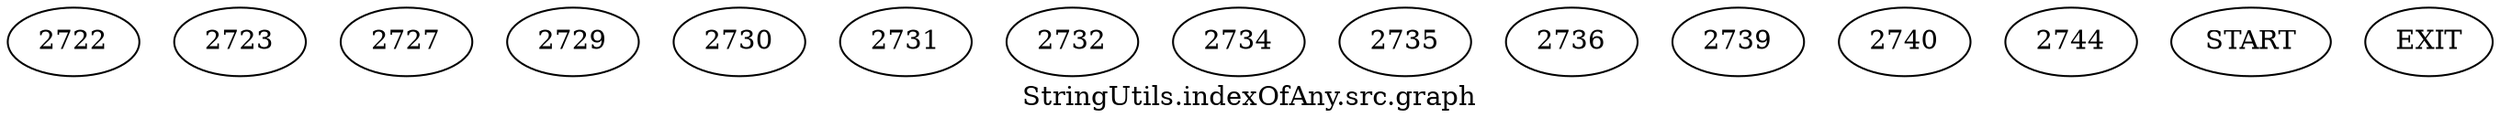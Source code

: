 /* --------------------------------------------------- */
/* Generated by Dr. Garbage Control Flow Graph Factory */
/* http://www.drgarbage.com                            */
/* Version: 4.5.0.201508311741                         */
/* Retrieved on: 2020-01-06 15:57:27.257               */
/* --------------------------------------------------- */
digraph "StringUtils.indexOfAny.src.graph" {
 graph [label="StringUtils.indexOfAny.src.graph"];
 2 [label="2722" ]
 3 [label="2723" ]
 4 [label="2727" ]
 5 [label="2729" ]
 6 [label="2730" ]
 7 [label="2731" ]
 8 [label="2732" ]
 9 [label="2734" ]
 10 [label="2735" ]
 11 [label="2736" ]
 12 [label="2739" ]
 13 [label="2740" ]
 14 [label="2744" ]
 15 [label="START" ]
 16 [label="EXIT" ]
 15  2
 2  3
 2  4
 4  5
 5  6
 8  6
 11  6
 12  6
 13  6
 6  7
 7  8
 7  9
 9  10
 10  11
 10  12
 12  13
 6  14
 3  16
 14  16
}
